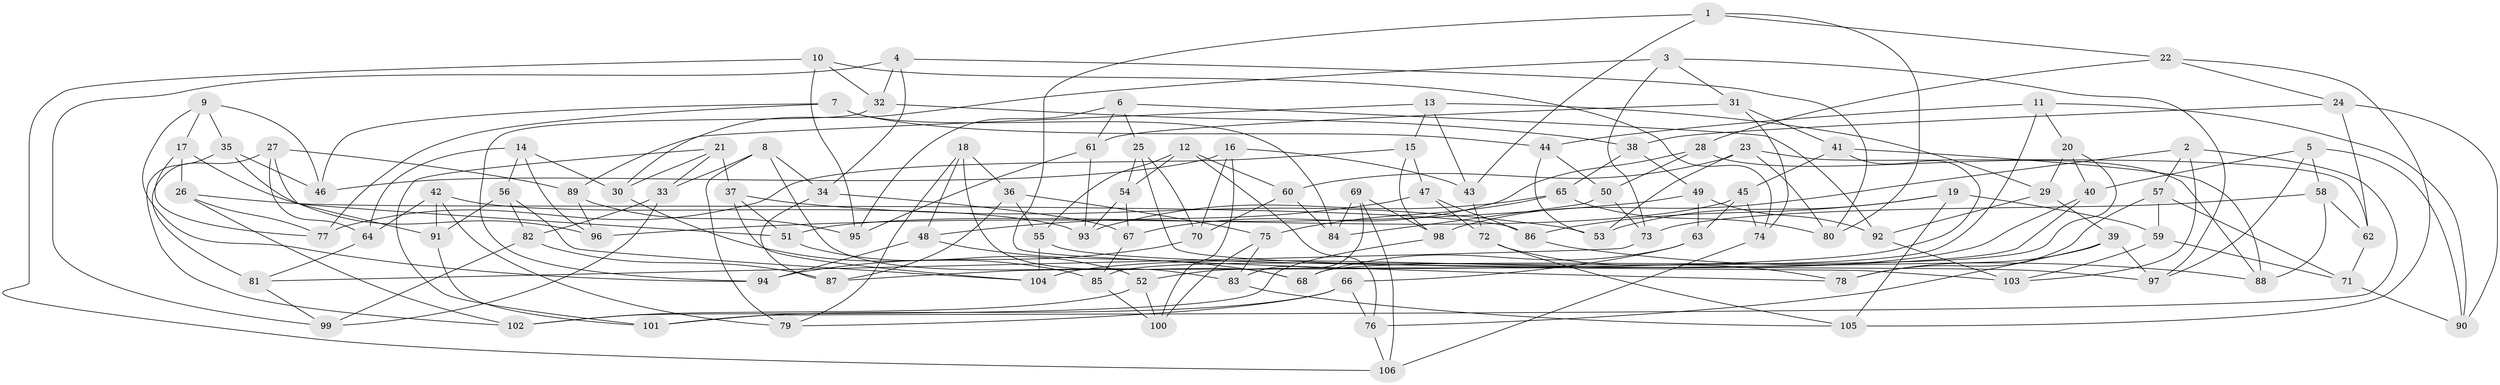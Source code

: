 // coarse degree distribution, {6: 0.45454545454545453, 5: 0.15151515151515152, 4: 0.36363636363636365, 3: 0.030303030303030304}
// Generated by graph-tools (version 1.1) at 2025/52/02/27/25 19:52:33]
// undirected, 106 vertices, 212 edges
graph export_dot {
graph [start="1"]
  node [color=gray90,style=filled];
  1;
  2;
  3;
  4;
  5;
  6;
  7;
  8;
  9;
  10;
  11;
  12;
  13;
  14;
  15;
  16;
  17;
  18;
  19;
  20;
  21;
  22;
  23;
  24;
  25;
  26;
  27;
  28;
  29;
  30;
  31;
  32;
  33;
  34;
  35;
  36;
  37;
  38;
  39;
  40;
  41;
  42;
  43;
  44;
  45;
  46;
  47;
  48;
  49;
  50;
  51;
  52;
  53;
  54;
  55;
  56;
  57;
  58;
  59;
  60;
  61;
  62;
  63;
  64;
  65;
  66;
  67;
  68;
  69;
  70;
  71;
  72;
  73;
  74;
  75;
  76;
  77;
  78;
  79;
  80;
  81;
  82;
  83;
  84;
  85;
  86;
  87;
  88;
  89;
  90;
  91;
  92;
  93;
  94;
  95;
  96;
  97;
  98;
  99;
  100;
  101;
  102;
  103;
  104;
  105;
  106;
  1 -- 78;
  1 -- 22;
  1 -- 80;
  1 -- 43;
  2 -- 101;
  2 -- 98;
  2 -- 57;
  2 -- 103;
  3 -- 30;
  3 -- 97;
  3 -- 31;
  3 -- 73;
  4 -- 34;
  4 -- 80;
  4 -- 32;
  4 -- 99;
  5 -- 58;
  5 -- 40;
  5 -- 90;
  5 -- 97;
  6 -- 95;
  6 -- 61;
  6 -- 92;
  6 -- 25;
  7 -- 46;
  7 -- 44;
  7 -- 77;
  7 -- 84;
  8 -- 83;
  8 -- 34;
  8 -- 33;
  8 -- 79;
  9 -- 46;
  9 -- 17;
  9 -- 94;
  9 -- 35;
  10 -- 32;
  10 -- 74;
  10 -- 106;
  10 -- 95;
  11 -- 90;
  11 -- 44;
  11 -- 20;
  11 -- 85;
  12 -- 54;
  12 -- 55;
  12 -- 76;
  12 -- 60;
  13 -- 89;
  13 -- 15;
  13 -- 29;
  13 -- 43;
  14 -- 56;
  14 -- 64;
  14 -- 30;
  14 -- 96;
  15 -- 77;
  15 -- 47;
  15 -- 98;
  16 -- 46;
  16 -- 43;
  16 -- 70;
  16 -- 100;
  17 -- 77;
  17 -- 26;
  17 -- 51;
  18 -- 48;
  18 -- 68;
  18 -- 36;
  18 -- 79;
  19 -- 86;
  19 -- 53;
  19 -- 59;
  19 -- 105;
  20 -- 68;
  20 -- 40;
  20 -- 29;
  21 -- 30;
  21 -- 101;
  21 -- 33;
  21 -- 37;
  22 -- 28;
  22 -- 24;
  22 -- 105;
  23 -- 62;
  23 -- 53;
  23 -- 80;
  23 -- 60;
  24 -- 38;
  24 -- 90;
  24 -- 62;
  25 -- 54;
  25 -- 103;
  25 -- 70;
  26 -- 102;
  26 -- 86;
  26 -- 77;
  27 -- 91;
  27 -- 81;
  27 -- 89;
  27 -- 64;
  28 -- 67;
  28 -- 50;
  28 -- 88;
  29 -- 92;
  29 -- 39;
  30 -- 85;
  31 -- 41;
  31 -- 74;
  31 -- 61;
  32 -- 38;
  32 -- 94;
  33 -- 82;
  33 -- 99;
  34 -- 67;
  34 -- 87;
  35 -- 96;
  35 -- 102;
  35 -- 46;
  36 -- 75;
  36 -- 87;
  36 -- 55;
  37 -- 51;
  37 -- 104;
  37 -- 53;
  38 -- 65;
  38 -- 49;
  39 -- 76;
  39 -- 78;
  39 -- 97;
  40 -- 104;
  40 -- 52;
  41 -- 45;
  41 -- 88;
  41 -- 87;
  42 -- 93;
  42 -- 64;
  42 -- 79;
  42 -- 91;
  43 -- 72;
  44 -- 50;
  44 -- 53;
  45 -- 63;
  45 -- 74;
  45 -- 51;
  47 -- 48;
  47 -- 86;
  47 -- 72;
  48 -- 94;
  48 -- 68;
  49 -- 92;
  49 -- 96;
  49 -- 63;
  50 -- 73;
  50 -- 84;
  51 -- 52;
  52 -- 102;
  52 -- 100;
  54 -- 93;
  54 -- 67;
  55 -- 104;
  55 -- 97;
  56 -- 91;
  56 -- 82;
  56 -- 104;
  57 -- 71;
  57 -- 78;
  57 -- 59;
  58 -- 73;
  58 -- 88;
  58 -- 62;
  59 -- 71;
  59 -- 103;
  60 -- 84;
  60 -- 70;
  61 -- 95;
  61 -- 93;
  62 -- 71;
  63 -- 66;
  63 -- 68;
  64 -- 81;
  65 -- 75;
  65 -- 80;
  65 -- 93;
  66 -- 76;
  66 -- 79;
  66 -- 101;
  67 -- 85;
  69 -- 84;
  69 -- 83;
  69 -- 98;
  69 -- 106;
  70 -- 94;
  71 -- 90;
  72 -- 105;
  72 -- 78;
  73 -- 81;
  74 -- 106;
  75 -- 83;
  75 -- 100;
  76 -- 106;
  81 -- 99;
  82 -- 99;
  82 -- 87;
  83 -- 105;
  85 -- 100;
  86 -- 88;
  89 -- 95;
  89 -- 96;
  91 -- 101;
  92 -- 103;
  98 -- 102;
}
